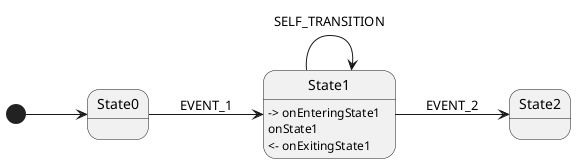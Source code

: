 @startuml
left to right direction

[*] --> State0
State0 --> State1: EVENT_1

State1 : -> onEnteringState1

State1 : onState1

State1 : <- onExitingState1
State1 --> State1: SELF_TRANSITION
State1 --> State2: EVENT_2

@enduml